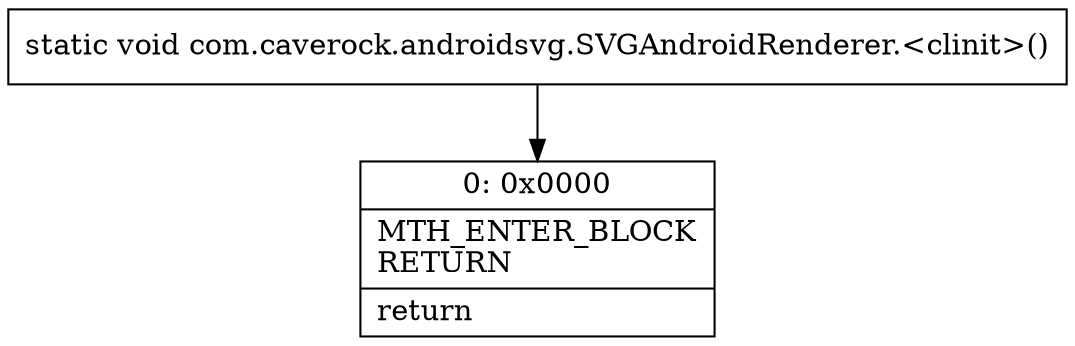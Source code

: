 digraph "CFG forcom.caverock.androidsvg.SVGAndroidRenderer.\<clinit\>()V" {
Node_0 [shape=record,label="{0\:\ 0x0000|MTH_ENTER_BLOCK\lRETURN\l|return\l}"];
MethodNode[shape=record,label="{static void com.caverock.androidsvg.SVGAndroidRenderer.\<clinit\>() }"];
MethodNode -> Node_0;
}

